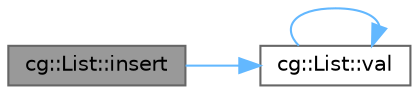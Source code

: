 digraph "cg::List::insert"
{
 // LATEX_PDF_SIZE
  bgcolor="transparent";
  edge [fontname=Helvetica,fontsize=10,labelfontname=Helvetica,labelfontsize=10];
  node [fontname=Helvetica,fontsize=10,shape=box,height=0.2,width=0.4];
  rankdir="LR";
  Node1 [id="Node000001",label="cg::List::insert",height=0.2,width=0.4,color="gray40", fillcolor="grey60", style="filled", fontcolor="black",tooltip=" "];
  Node1 -> Node2 [id="edge1_Node000001_Node000002",color="steelblue1",style="solid",tooltip=" "];
  Node2 [id="Node000002",label="cg::List::val",height=0.2,width=0.4,color="grey40", fillcolor="white", style="filled",URL="$classcg_1_1_list.html#abb630c74effbfbb9f67e865eec72169b",tooltip=" "];
  Node2 -> Node2 [id="edge2_Node000002_Node000002",color="steelblue1",style="solid",tooltip=" "];
}
